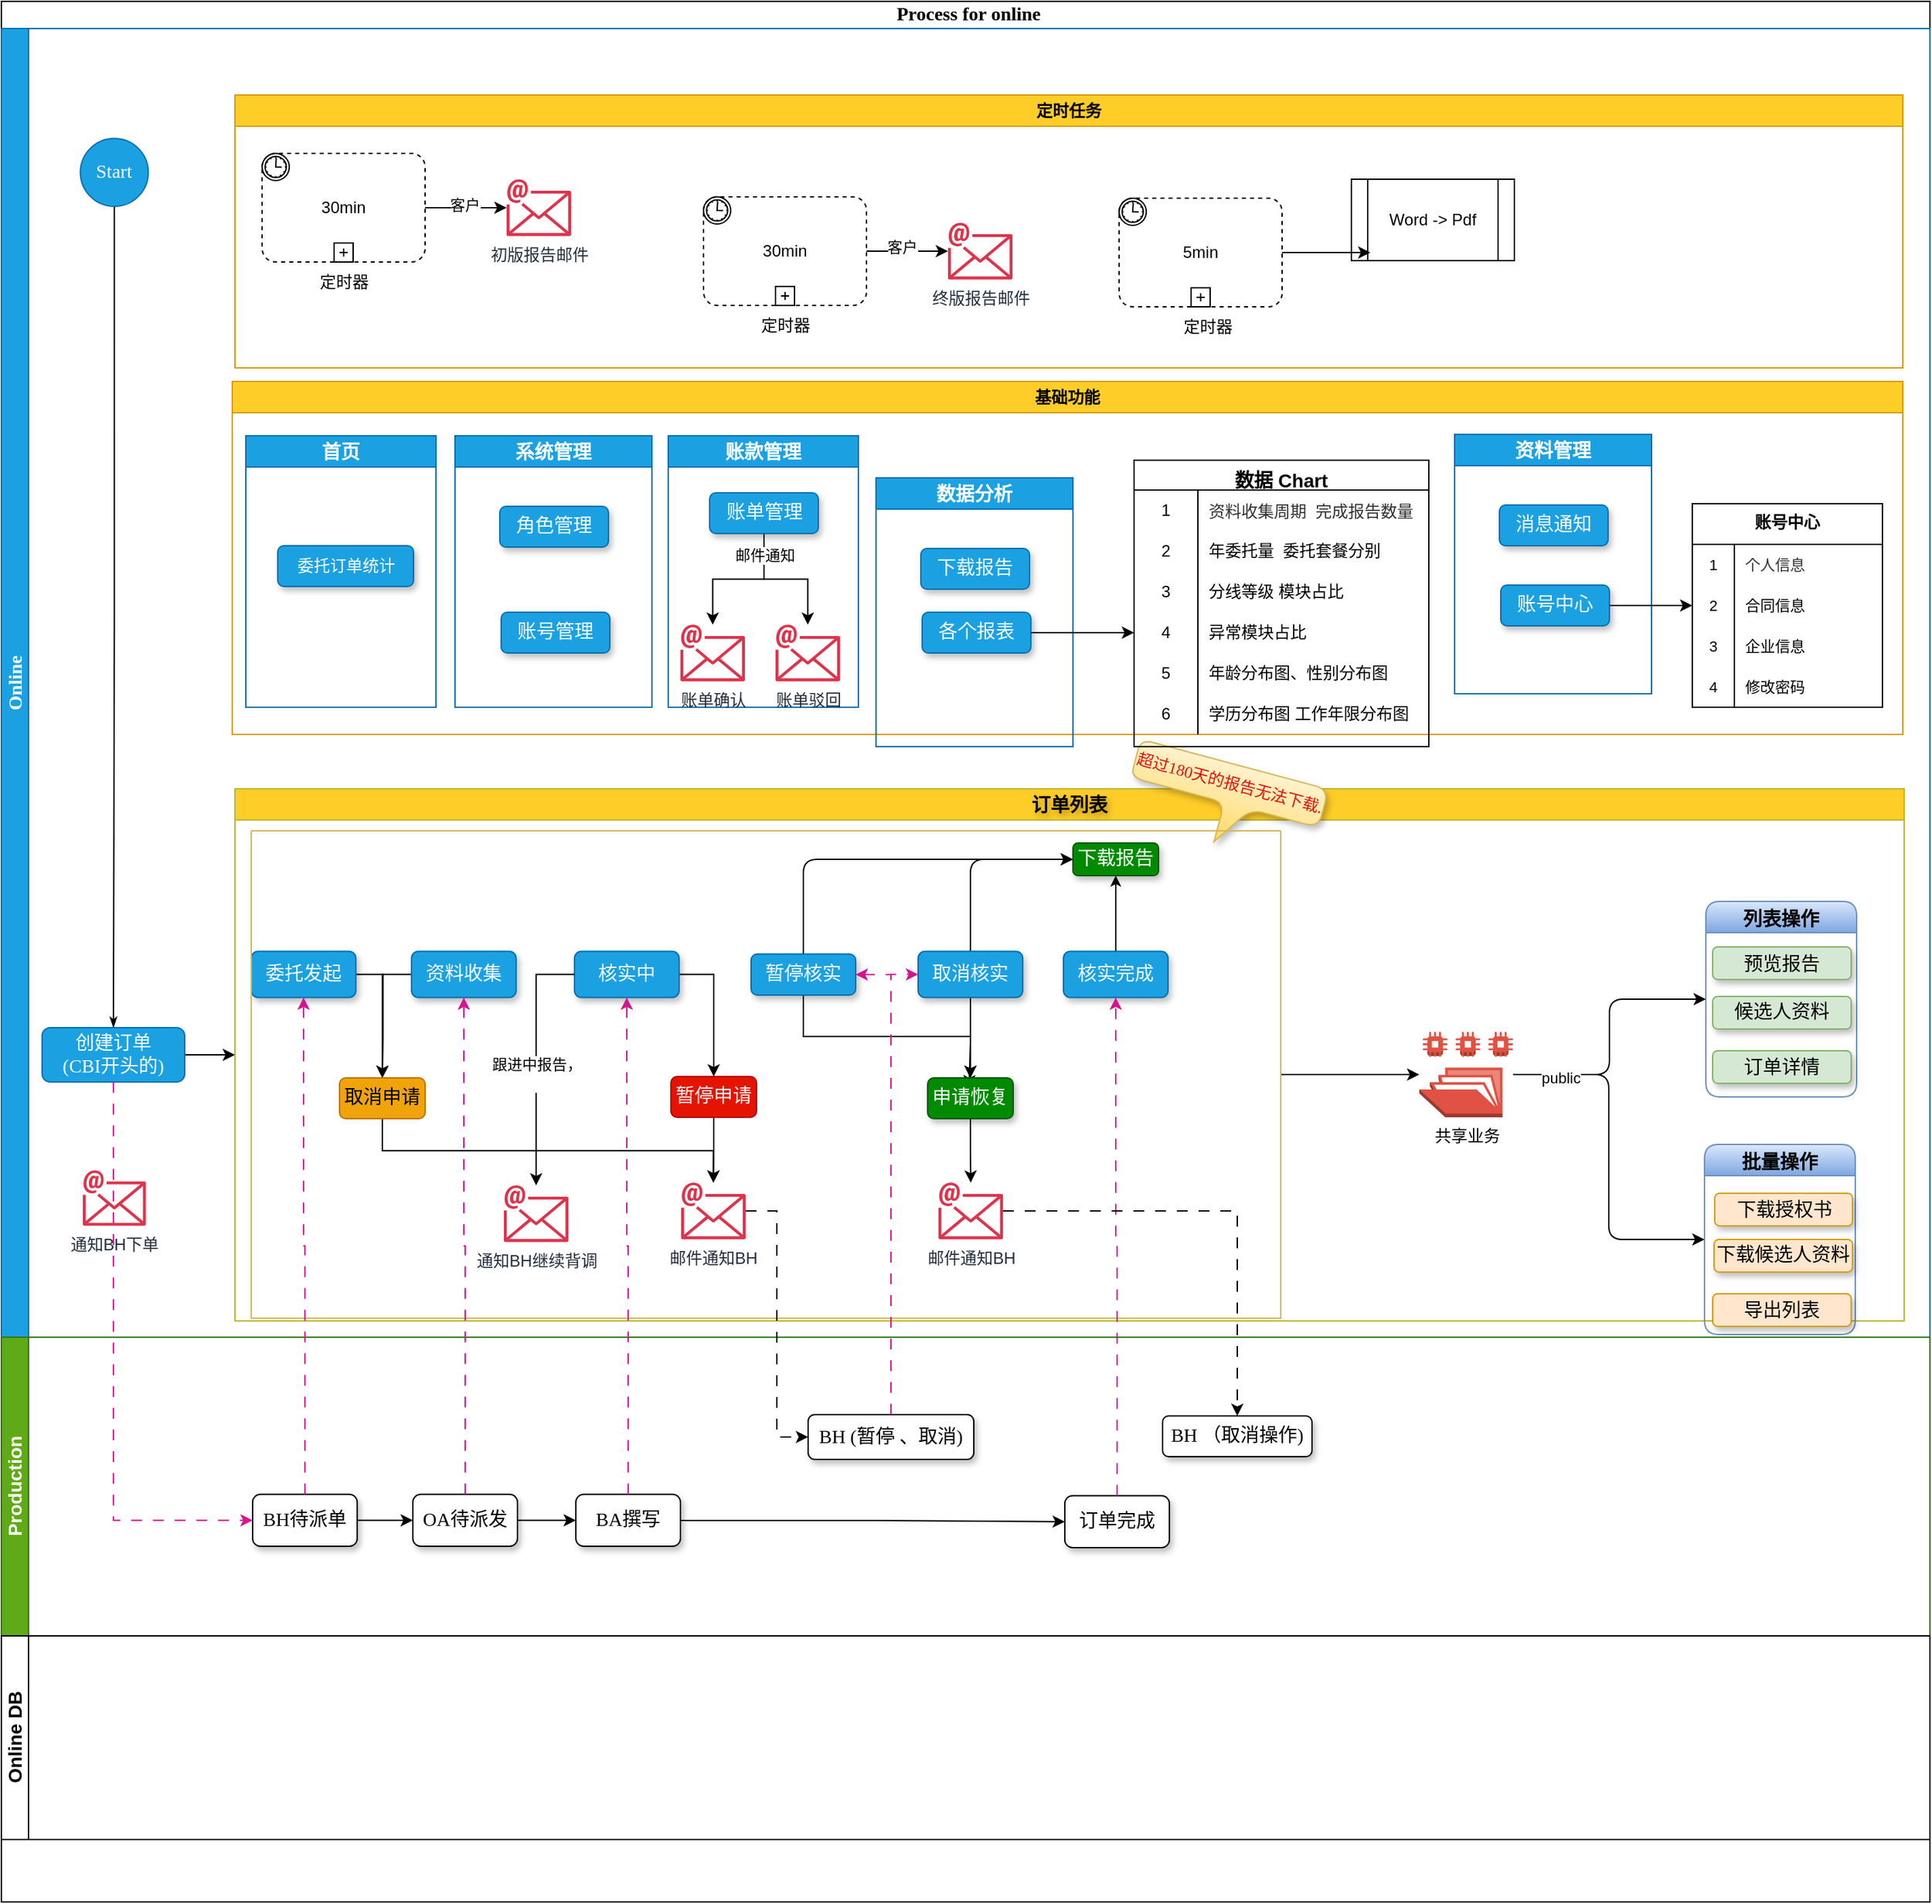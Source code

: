 <mxfile version="24.7.7">
  <diagram name="Page-1" id="c7488fd3-1785-93aa-aadb-54a6760d102a">
    <mxGraphModel dx="2526" dy="749" grid="1" gridSize="10" guides="1" tooltips="1" connect="1" arrows="1" fold="1" page="1" pageScale="1" pageWidth="1100" pageHeight="850" background="none" math="0" shadow="0">
      <root>
        <mxCell id="0" />
        <mxCell id="1" parent="0" />
        <mxCell id="2b4e8129b02d487f-1" value="&amp;nbsp;Process for online" style="swimlane;html=1;childLayout=stackLayout;horizontal=1;startSize=20;horizontalStack=0;rounded=0;shadow=0;labelBackgroundColor=default;strokeWidth=1;fontFamily=Verdana;fontSize=14;align=center;arcSize=17;swimlaneFillColor=none;" parent="1" vertex="1">
          <mxGeometry x="-9" y="30" width="1420" height="1400" as="geometry" />
        </mxCell>
        <mxCell id="2b4e8129b02d487f-2" value="&lt;font face=&quot;Verdana&quot; style=&quot;font-size: 14px;&quot;&gt;&lt;b style=&quot;font-size: 14px;&quot;&gt;Online&lt;/b&gt;&lt;/font&gt;" style="swimlane;html=1;startSize=20;horizontal=0;fontSize=14;fontStyle=0;fillColor=#1ba1e2;strokeColor=#006EAF;fontColor=#ffffff;fillStyle=auto;rounded=0;whiteSpace=wrap;" parent="2b4e8129b02d487f-1" vertex="1">
          <mxGeometry y="20" width="1420" height="964" as="geometry">
            <mxRectangle y="20" width="1349" height="30" as="alternateBounds" />
          </mxGeometry>
        </mxCell>
        <mxCell id="Jwhx34OBtB9swdhGf9xD-509" value="定时任务" style="swimlane;whiteSpace=wrap;html=1;fillColor=#ffcd28;strokeColor=#d79b00;gradientColor=none;swimlaneFillColor=default;" parent="2b4e8129b02d487f-2" vertex="1">
          <mxGeometry x="172" y="49" width="1228" height="201" as="geometry" />
        </mxCell>
        <mxCell id="xFS6DMSg3-CnkQwuWZmi-2" value="基础功能" style="swimlane;whiteSpace=wrap;html=1;fillColor=#ffcd28;strokeColor=#d79b00;swimlaneFillColor=default;gradientColor=none;" vertex="1" parent="2b4e8129b02d487f-2">
          <mxGeometry x="170" y="260" width="1230" height="260" as="geometry" />
        </mxCell>
        <mxCell id="2b4e8129b02d487f-18" style="edgeStyle=orthogonalEdgeStyle;rounded=0;html=1;labelBackgroundColor=none;startArrow=none;startFill=0;startSize=5;endArrow=classicThin;endFill=1;endSize=5;jettySize=auto;orthogonalLoop=1;strokeWidth=1;fontFamily=Verdana;fontSize=14;" parent="2b4e8129b02d487f-2" source="2b4e8129b02d487f-5" target="2b4e8129b02d487f-6" edge="1">
          <mxGeometry relative="1" as="geometry" />
        </mxCell>
        <mxCell id="2b4e8129b02d487f-5" value="&lt;font style=&quot;font-size: 14px;&quot;&gt;Start&lt;/font&gt;" style="ellipse;whiteSpace=wrap;html=1;rounded=0;shadow=0;labelBackgroundColor=none;strokeWidth=1;fontFamily=Verdana;fontSize=14;align=center;fillColor=#1ba1e2;fontColor=#ffffff;strokeColor=#006EAF;" parent="2b4e8129b02d487f-2" vertex="1">
          <mxGeometry x="58.18" y="81" width="50" height="50" as="geometry" />
        </mxCell>
        <mxCell id="Jwhx34OBtB9swdhGf9xD-63" value="" style="edgeStyle=orthogonalEdgeStyle;rounded=0;orthogonalLoop=1;jettySize=auto;html=1;entryX=0;entryY=0.5;entryDx=0;entryDy=0;fontSize=14;" parent="2b4e8129b02d487f-2" source="2b4e8129b02d487f-6" target="Jwhx34OBtB9swdhGf9xD-15" edge="1">
          <mxGeometry relative="1" as="geometry" />
        </mxCell>
        <mxCell id="2b4e8129b02d487f-6" value="&lt;font style=&quot;font-size: 14px;&quot;&gt;创建订单&lt;br style=&quot;font-size: 14px;&quot;&gt;(CBI开头的)&lt;/font&gt;" style="rounded=1;whiteSpace=wrap;html=1;shadow=0;labelBackgroundColor=none;strokeWidth=1;fontFamily=Verdana;fontSize=14;align=center;direction=south;fillColor=#1ba1e2;fontColor=#ffffff;strokeColor=#006EAF;" parent="2b4e8129b02d487f-2" vertex="1">
          <mxGeometry x="30" y="736" width="105" height="40" as="geometry" />
        </mxCell>
        <mxCell id="Jwhx34OBtB9swdhGf9xD-217" value="系统管理" style="swimlane;whiteSpace=wrap;html=1;fontSize=14;direction=east;fillColor=#1ba1e2;fontColor=#ffffff;strokeColor=#006EAF;" parent="2b4e8129b02d487f-2" vertex="1">
          <mxGeometry x="334" y="300" width="145" height="200" as="geometry" />
        </mxCell>
        <mxCell id="Jwhx34OBtB9swdhGf9xD-256" value="角色管理" style="rounded=1;whiteSpace=wrap;html=1;shadow=1;labelBackgroundColor=none;strokeWidth=1;fontFamily=Verdana;fontSize=14;align=center;fillColor=#1ba1e2;fontColor=#ffffff;strokeColor=#006EAF;" parent="Jwhx34OBtB9swdhGf9xD-217" vertex="1">
          <mxGeometry x="33" y="52" width="80" height="30" as="geometry" />
        </mxCell>
        <mxCell id="Jwhx34OBtB9swdhGf9xD-257" value="账号管理" style="rounded=1;whiteSpace=wrap;html=1;shadow=1;labelBackgroundColor=none;strokeWidth=1;fontFamily=Verdana;fontSize=14;align=center;fillColor=#1ba1e2;fontColor=#ffffff;strokeColor=#006EAF;" parent="Jwhx34OBtB9swdhGf9xD-217" vertex="1">
          <mxGeometry x="34" y="130" width="80" height="30" as="geometry" />
        </mxCell>
        <mxCell id="Jwhx34OBtB9swdhGf9xD-258" value="账款管理" style="swimlane;whiteSpace=wrap;html=1;startSize=23;fontSize=14;direction=east;fillColor=#1ba1e2;fontColor=#ffffff;strokeColor=#006EAF;" parent="2b4e8129b02d487f-2" vertex="1">
          <mxGeometry x="491" y="300" width="140" height="200" as="geometry" />
        </mxCell>
        <mxCell id="Jwhx34OBtB9swdhGf9xD-503" style="edgeStyle=orthogonalEdgeStyle;rounded=0;orthogonalLoop=1;jettySize=auto;html=1;" parent="Jwhx34OBtB9swdhGf9xD-258" source="Jwhx34OBtB9swdhGf9xD-259" target="Jwhx34OBtB9swdhGf9xD-495" edge="1">
          <mxGeometry relative="1" as="geometry" />
        </mxCell>
        <mxCell id="Jwhx34OBtB9swdhGf9xD-504" style="edgeStyle=orthogonalEdgeStyle;rounded=0;orthogonalLoop=1;jettySize=auto;html=1;" parent="Jwhx34OBtB9swdhGf9xD-258" source="Jwhx34OBtB9swdhGf9xD-259" target="Jwhx34OBtB9swdhGf9xD-498" edge="1">
          <mxGeometry relative="1" as="geometry" />
        </mxCell>
        <mxCell id="Jwhx34OBtB9swdhGf9xD-510" value="邮件通知" style="edgeLabel;html=1;align=center;verticalAlign=middle;resizable=0;points=[];" parent="Jwhx34OBtB9swdhGf9xD-504" vertex="1" connectable="0">
          <mxGeometry x="-0.695" relative="1" as="geometry">
            <mxPoint as="offset" />
          </mxGeometry>
        </mxCell>
        <mxCell id="Jwhx34OBtB9swdhGf9xD-259" value="账单管理" style="rounded=1;whiteSpace=wrap;html=1;shadow=1;labelBackgroundColor=none;strokeWidth=1;fontFamily=Verdana;fontSize=14;align=center;fillColor=#1ba1e2;fontColor=#ffffff;strokeColor=#006EAF;" parent="Jwhx34OBtB9swdhGf9xD-258" vertex="1">
          <mxGeometry x="30.5" y="42" width="80" height="30" as="geometry" />
        </mxCell>
        <mxCell id="Jwhx34OBtB9swdhGf9xD-495" value="账单驳回" style="sketch=0;outlineConnect=0;fontColor=#232F3E;gradientColor=none;fillColor=#DD344C;strokeColor=none;dashed=0;verticalLabelPosition=bottom;verticalAlign=top;align=center;html=1;fontSize=12;fontStyle=0;aspect=fixed;shape=mxgraph.aws4.email;" parent="Jwhx34OBtB9swdhGf9xD-258" vertex="1">
          <mxGeometry x="79.0" y="139" width="47.48" height="42" as="geometry" />
        </mxCell>
        <mxCell id="Jwhx34OBtB9swdhGf9xD-498" value="账单确认" style="sketch=0;outlineConnect=0;fontColor=#232F3E;gradientColor=none;fillColor=#DD344C;strokeColor=none;dashed=0;verticalLabelPosition=bottom;verticalAlign=top;align=center;html=1;fontSize=12;fontStyle=0;aspect=fixed;shape=mxgraph.aws4.email;" parent="Jwhx34OBtB9swdhGf9xD-258" vertex="1">
          <mxGeometry x="9" y="139" width="47.48" height="42" as="geometry" />
        </mxCell>
        <mxCell id="Jwhx34OBtB9swdhGf9xD-261" value="资料管理" style="swimlane;whiteSpace=wrap;html=1;fontSize=14;fillColor=#1ba1e2;fontColor=#ffffff;strokeColor=#006EAF;" parent="2b4e8129b02d487f-2" vertex="1">
          <mxGeometry x="1070" y="299" width="145" height="191" as="geometry" />
        </mxCell>
        <mxCell id="Jwhx34OBtB9swdhGf9xD-262" value="消息通知" style="rounded=1;whiteSpace=wrap;html=1;shadow=1;labelBackgroundColor=none;strokeWidth=1;fontFamily=Verdana;fontSize=14;align=center;fillColor=#1ba1e2;fontColor=#ffffff;strokeColor=#006EAF;" parent="Jwhx34OBtB9swdhGf9xD-261" vertex="1">
          <mxGeometry x="33" y="52" width="80" height="30" as="geometry" />
        </mxCell>
        <mxCell id="Jwhx34OBtB9swdhGf9xD-263" value="账号中心" style="rounded=1;whiteSpace=wrap;html=1;shadow=1;labelBackgroundColor=none;strokeWidth=1;fontFamily=Verdana;fontSize=14;align=center;fillColor=#1ba1e2;fontColor=#ffffff;strokeColor=#006EAF;" parent="Jwhx34OBtB9swdhGf9xD-261" vertex="1">
          <mxGeometry x="34" y="111" width="80" height="30" as="geometry" />
        </mxCell>
        <mxCell id="Jwhx34OBtB9swdhGf9xD-264" value="账号中心" style="shape=table;startSize=30;container=1;collapsible=0;childLayout=tableLayout;fixedRows=1;rowLines=0;strokeColor=default;horizontal=1;verticalAlign=top;align=center;fontSize=12;fontStyle=1" parent="2b4e8129b02d487f-2" vertex="1">
          <mxGeometry x="1245" y="350" width="140" height="150" as="geometry" />
        </mxCell>
        <mxCell id="Jwhx34OBtB9swdhGf9xD-265" value="" style="shape=tableRow;horizontal=0;startSize=0;swimlaneHead=0;swimlaneBody=0;top=0;left=0;bottom=0;right=0;collapsible=0;dropTarget=0;fillColor=none;points=[[0,0.5],[1,0.5]];portConstraint=eastwest;strokeColor=inherit;fontSize=14;" parent="Jwhx34OBtB9swdhGf9xD-264" vertex="1">
          <mxGeometry y="30" width="140" height="30" as="geometry" />
        </mxCell>
        <mxCell id="Jwhx34OBtB9swdhGf9xD-266" value="1" style="shape=partialRectangle;html=1;whiteSpace=wrap;connectable=0;fillColor=none;top=0;left=0;bottom=0;right=0;overflow=hidden;pointerEvents=1;strokeColor=inherit;fontSize=11;" parent="Jwhx34OBtB9swdhGf9xD-265" vertex="1">
          <mxGeometry width="31" height="30" as="geometry">
            <mxRectangle width="31" height="30" as="alternateBounds" />
          </mxGeometry>
        </mxCell>
        <mxCell id="Jwhx34OBtB9swdhGf9xD-267" value="&lt;div style=&quot;font-size: 11px;&quot;&gt;&lt;span style=&quot;color: rgb(48, 49, 51); font-family: &amp;quot;Helvetica Neue&amp;quot;, Helvetica, &amp;quot;PingFang SC&amp;quot;, &amp;quot;Hiragino Sans GB&amp;quot;, &amp;quot;Microsoft YaHei&amp;quot;, Arial, sans-serif; font-size: 11px; text-wrap: nowrap; background-color: initial;&quot;&gt;个人信息&lt;/span&gt;&lt;br style=&quot;font-size: 11px;&quot;&gt;&lt;/div&gt;" style="shape=partialRectangle;html=1;whiteSpace=wrap;connectable=0;fillColor=none;top=0;left=0;bottom=0;right=0;align=left;spacingLeft=6;overflow=hidden;strokeColor=inherit;fontSize=11;" parent="Jwhx34OBtB9swdhGf9xD-265" vertex="1">
          <mxGeometry x="31" width="109" height="30" as="geometry">
            <mxRectangle width="109" height="30" as="alternateBounds" />
          </mxGeometry>
        </mxCell>
        <mxCell id="Jwhx34OBtB9swdhGf9xD-268" value="" style="shape=tableRow;horizontal=0;startSize=0;swimlaneHead=0;swimlaneBody=0;top=0;left=0;bottom=0;right=0;collapsible=0;dropTarget=0;fillColor=none;points=[[0,0.5],[1,0.5]];portConstraint=eastwest;strokeColor=inherit;fontSize=14;" parent="Jwhx34OBtB9swdhGf9xD-264" vertex="1">
          <mxGeometry y="60" width="140" height="30" as="geometry" />
        </mxCell>
        <mxCell id="Jwhx34OBtB9swdhGf9xD-269" value="2" style="shape=partialRectangle;html=1;whiteSpace=wrap;connectable=0;fillColor=none;top=0;left=0;bottom=0;right=0;overflow=hidden;strokeColor=inherit;fontSize=11;" parent="Jwhx34OBtB9swdhGf9xD-268" vertex="1">
          <mxGeometry width="31" height="30" as="geometry">
            <mxRectangle width="31" height="30" as="alternateBounds" />
          </mxGeometry>
        </mxCell>
        <mxCell id="Jwhx34OBtB9swdhGf9xD-270" value="合同信息" style="shape=partialRectangle;html=1;whiteSpace=wrap;connectable=0;fillColor=none;top=0;left=0;bottom=0;right=0;align=left;spacingLeft=6;overflow=hidden;strokeColor=inherit;fontSize=11;" parent="Jwhx34OBtB9swdhGf9xD-268" vertex="1">
          <mxGeometry x="31" width="109" height="30" as="geometry">
            <mxRectangle width="109" height="30" as="alternateBounds" />
          </mxGeometry>
        </mxCell>
        <mxCell id="Jwhx34OBtB9swdhGf9xD-271" value="" style="shape=tableRow;horizontal=0;startSize=0;swimlaneHead=0;swimlaneBody=0;top=0;left=0;bottom=0;right=0;collapsible=0;dropTarget=0;fillColor=none;points=[[0,0.5],[1,0.5]];portConstraint=eastwest;strokeColor=inherit;fontSize=14;" parent="Jwhx34OBtB9swdhGf9xD-264" vertex="1">
          <mxGeometry y="90" width="140" height="30" as="geometry" />
        </mxCell>
        <mxCell id="Jwhx34OBtB9swdhGf9xD-272" value="3" style="shape=partialRectangle;html=1;whiteSpace=wrap;connectable=0;fillColor=none;top=0;left=0;bottom=0;right=0;overflow=hidden;strokeColor=inherit;fontSize=11;" parent="Jwhx34OBtB9swdhGf9xD-271" vertex="1">
          <mxGeometry width="31" height="30" as="geometry">
            <mxRectangle width="31" height="30" as="alternateBounds" />
          </mxGeometry>
        </mxCell>
        <mxCell id="Jwhx34OBtB9swdhGf9xD-273" value="企业信息" style="shape=partialRectangle;html=1;whiteSpace=wrap;connectable=0;fillColor=none;top=0;left=0;bottom=0;right=0;align=left;spacingLeft=6;overflow=hidden;strokeColor=inherit;fontSize=11;" parent="Jwhx34OBtB9swdhGf9xD-271" vertex="1">
          <mxGeometry x="31" width="109" height="30" as="geometry">
            <mxRectangle width="109" height="30" as="alternateBounds" />
          </mxGeometry>
        </mxCell>
        <mxCell id="Jwhx34OBtB9swdhGf9xD-329" style="shape=tableRow;horizontal=0;startSize=0;swimlaneHead=0;swimlaneBody=0;top=0;left=0;bottom=0;right=0;collapsible=0;dropTarget=0;fillColor=none;points=[[0,0.5],[1,0.5]];portConstraint=eastwest;strokeColor=inherit;fontSize=14;" parent="Jwhx34OBtB9swdhGf9xD-264" vertex="1">
          <mxGeometry y="120" width="140" height="30" as="geometry" />
        </mxCell>
        <mxCell id="Jwhx34OBtB9swdhGf9xD-330" value="4" style="shape=partialRectangle;html=1;whiteSpace=wrap;connectable=0;fillColor=none;top=0;left=0;bottom=0;right=0;overflow=hidden;strokeColor=inherit;fontSize=11;" parent="Jwhx34OBtB9swdhGf9xD-329" vertex="1">
          <mxGeometry width="31" height="30" as="geometry">
            <mxRectangle width="31" height="30" as="alternateBounds" />
          </mxGeometry>
        </mxCell>
        <mxCell id="Jwhx34OBtB9swdhGf9xD-331" value="修改密码" style="shape=partialRectangle;html=1;whiteSpace=wrap;connectable=0;fillColor=none;top=0;left=0;bottom=0;right=0;align=left;spacingLeft=6;overflow=hidden;strokeColor=inherit;fontSize=11;" parent="Jwhx34OBtB9swdhGf9xD-329" vertex="1">
          <mxGeometry x="31" width="109" height="30" as="geometry">
            <mxRectangle width="109" height="30" as="alternateBounds" />
          </mxGeometry>
        </mxCell>
        <mxCell id="Jwhx34OBtB9swdhGf9xD-332" style="edgeStyle=orthogonalEdgeStyle;rounded=0;orthogonalLoop=1;jettySize=auto;html=1;entryX=0;entryY=0.5;entryDx=0;entryDy=0;" parent="2b4e8129b02d487f-2" source="Jwhx34OBtB9swdhGf9xD-263" target="Jwhx34OBtB9swdhGf9xD-268" edge="1">
          <mxGeometry relative="1" as="geometry" />
        </mxCell>
        <mxCell id="Jwhx34OBtB9swdhGf9xD-371" value="首页" style="swimlane;whiteSpace=wrap;html=1;startSize=23;fontSize=14;direction=east;fillColor=#1ba1e2;fontColor=#ffffff;strokeColor=#006EAF;" parent="2b4e8129b02d487f-2" vertex="1">
          <mxGeometry x="180" y="300" width="140" height="200" as="geometry" />
        </mxCell>
        <mxCell id="Jwhx34OBtB9swdhGf9xD-372" value="委托订单统计" style="rounded=1;whiteSpace=wrap;html=1;shadow=1;labelBackgroundColor=none;strokeWidth=1;fontFamily=Verdana;fontSize=12;align=center;fillColor=#1ba1e2;fontColor=#ffffff;strokeColor=#006EAF;" parent="Jwhx34OBtB9swdhGf9xD-371" vertex="1">
          <mxGeometry x="23.5" y="81" width="100" height="30" as="geometry" />
        </mxCell>
        <mxCell id="Jwhx34OBtB9swdhGf9xD-398" value="通知BH下单" style="sketch=0;outlineConnect=0;fontColor=#232F3E;gradientColor=none;fillColor=#DD344C;strokeColor=none;dashed=0;verticalLabelPosition=bottom;verticalAlign=top;align=center;html=1;fontSize=12;fontStyle=0;aspect=fixed;shape=mxgraph.aws4.email;" parent="2b4e8129b02d487f-2" vertex="1">
          <mxGeometry x="60" y="841" width="46.35" height="41" as="geometry" />
        </mxCell>
        <mxCell id="Jwhx34OBtB9swdhGf9xD-481" style="edgeStyle=orthogonalEdgeStyle;rounded=0;orthogonalLoop=1;jettySize=auto;html=1;" parent="2b4e8129b02d487f-2" source="Jwhx34OBtB9swdhGf9xD-477" target="Jwhx34OBtB9swdhGf9xD-478" edge="1">
          <mxGeometry relative="1" as="geometry" />
        </mxCell>
        <mxCell id="Jwhx34OBtB9swdhGf9xD-496" value="客户" style="edgeLabel;html=1;align=center;verticalAlign=middle;resizable=0;points=[];" parent="Jwhx34OBtB9swdhGf9xD-481" vertex="1" connectable="0">
          <mxGeometry x="-0.033" y="2" relative="1" as="geometry">
            <mxPoint as="offset" />
          </mxGeometry>
        </mxCell>
        <mxCell id="Jwhx34OBtB9swdhGf9xD-477" value="30min" style="points=[[0.25,0,0],[0.5,0,0],[0.75,0,0],[1,0.25,0],[1,0.5,0],[1,0.75,0],[0.75,1,0],[0.5,1,0],[0.25,1,0],[0,0.75,0],[0,0.5,0],[0,0.25,0]];shape=mxgraph.bpmn.task;whiteSpace=wrap;rectStyle=rounded;size=10;html=1;container=1;expand=0;collapsible=0;taskMarker=abstract;bpmnShapeType=subprocess;isLoopSub=1;outline=eventInt;symbol=timer;" parent="2b4e8129b02d487f-2" vertex="1">
          <mxGeometry x="192" y="92" width="120" height="80" as="geometry" />
        </mxCell>
        <mxCell id="Jwhx34OBtB9swdhGf9xD-478" value="初版报告邮件" style="sketch=0;outlineConnect=0;fontColor=#232F3E;gradientColor=none;fillColor=#DD344C;strokeColor=none;dashed=0;verticalLabelPosition=bottom;verticalAlign=top;align=center;html=1;fontSize=12;fontStyle=0;aspect=fixed;shape=mxgraph.aws4.email;" parent="2b4e8129b02d487f-2" vertex="1">
          <mxGeometry x="372" y="111" width="47.48" height="42" as="geometry" />
        </mxCell>
        <mxCell id="Jwhx34OBtB9swdhGf9xD-479" value="定时器" style="text;html=1;align=center;verticalAlign=middle;resizable=0;points=[];autosize=1;strokeColor=none;fillColor=none;" parent="2b4e8129b02d487f-2" vertex="1">
          <mxGeometry x="222" y="172" width="60" height="30" as="geometry" />
        </mxCell>
        <mxCell id="Jwhx34OBtB9swdhGf9xD-494" value="Word -&amp;gt; Pdf" style="shape=process;whiteSpace=wrap;html=1;backgroundOutline=1;" parent="2b4e8129b02d487f-2" vertex="1">
          <mxGeometry x="994" y="111" width="120" height="60" as="geometry" />
        </mxCell>
        <mxCell id="Jwhx34OBtB9swdhGf9xD-15" value="订单列表" style="swimlane;whiteSpace=wrap;fillColor=#ffcd28;strokeColor=#bcb729;labelBackgroundColor=none;textShadow=1;html=1;perimeterSpacing=0;fontSize=14;swimlaneFillColor=default;gradientColor=none;" parent="2b4e8129b02d487f-2" vertex="1">
          <mxGeometry x="172" y="560" width="1229" height="392" as="geometry" />
        </mxCell>
        <mxCell id="Jwhx34OBtB9swdhGf9xD-177" style="edgeStyle=orthogonalEdgeStyle;rounded=0;orthogonalLoop=1;jettySize=auto;html=1;entryX=0.5;entryY=0;entryDx=0;entryDy=0;exitX=1;exitY=0.5;exitDx=0;exitDy=0;fontSize=14;" parent="Jwhx34OBtB9swdhGf9xD-15" source="2b4e8129b02d487f-7" target="Jwhx34OBtB9swdhGf9xD-129" edge="1">
          <mxGeometry relative="1" as="geometry" />
        </mxCell>
        <mxCell id="2b4e8129b02d487f-7" value="&lt;font style=&quot;font-size: 14px;&quot;&gt;委托发起&lt;/font&gt;" style="rounded=1;whiteSpace=wrap;html=1;shadow=1;labelBackgroundColor=none;strokeWidth=1;fontFamily=Verdana;fontSize=14;align=center;fillColor=#1ba1e2;fontColor=#ffffff;strokeColor=#006EAF;" parent="Jwhx34OBtB9swdhGf9xD-15" vertex="1">
          <mxGeometry x="12" y="119.75" width="77" height="34" as="geometry" />
        </mxCell>
        <mxCell id="Jwhx34OBtB9swdhGf9xD-178" style="edgeStyle=orthogonalEdgeStyle;rounded=0;orthogonalLoop=1;jettySize=auto;html=1;exitX=0;exitY=0.5;exitDx=0;exitDy=0;entryX=0.5;entryY=0;entryDx=0;entryDy=0;fontSize=14;" parent="Jwhx34OBtB9swdhGf9xD-15" source="Jwhx34OBtB9swdhGf9xD-79" target="Jwhx34OBtB9swdhGf9xD-129" edge="1">
          <mxGeometry relative="1" as="geometry">
            <mxPoint x="277" y="50" as="targetPoint" />
          </mxGeometry>
        </mxCell>
        <mxCell id="Jwhx34OBtB9swdhGf9xD-79" value="资料收集" style="rounded=1;whiteSpace=wrap;html=1;shadow=1;labelBackgroundColor=none;strokeWidth=1;fontFamily=Verdana;fontSize=14;align=center;fillColor=#1ba1e2;fontColor=#ffffff;strokeColor=#006EAF;" parent="Jwhx34OBtB9swdhGf9xD-15" vertex="1">
          <mxGeometry x="130" y="119.75" width="77" height="34" as="geometry" />
        </mxCell>
        <mxCell id="Jwhx34OBtB9swdhGf9xD-209" style="edgeStyle=orthogonalEdgeStyle;rounded=0;orthogonalLoop=1;jettySize=auto;html=1;exitX=1;exitY=0.5;exitDx=0;exitDy=0;fontSize=14;" parent="Jwhx34OBtB9swdhGf9xD-15" source="Jwhx34OBtB9swdhGf9xD-80" target="Jwhx34OBtB9swdhGf9xD-147" edge="1">
          <mxGeometry relative="1" as="geometry" />
        </mxCell>
        <mxCell id="Jwhx34OBtB9swdhGf9xD-80" value="核实中" style="rounded=1;whiteSpace=wrap;html=1;shadow=1;labelBackgroundColor=none;strokeWidth=1;fontFamily=Verdana;fontSize=14;align=center;fillColor=#1ba1e2;fontColor=#ffffff;strokeColor=#006EAF;" parent="Jwhx34OBtB9swdhGf9xD-15" vertex="1">
          <mxGeometry x="250" y="119.75" width="77" height="34" as="geometry" />
        </mxCell>
        <mxCell id="Jwhx34OBtB9swdhGf9xD-187" style="edgeStyle=orthogonalEdgeStyle;rounded=1;orthogonalLoop=1;jettySize=auto;html=1;entryX=0;entryY=0.5;entryDx=0;entryDy=0;curved=0;exitX=0.5;exitY=0;exitDx=0;exitDy=0;fontSize=14;" parent="Jwhx34OBtB9swdhGf9xD-15" source="Jwhx34OBtB9swdhGf9xD-81" target="Jwhx34OBtB9swdhGf9xD-183" edge="1">
          <mxGeometry relative="1" as="geometry">
            <mxPoint x="407" y="60" as="sourcePoint" />
          </mxGeometry>
        </mxCell>
        <mxCell id="Jwhx34OBtB9swdhGf9xD-191" style="edgeStyle=orthogonalEdgeStyle;rounded=0;orthogonalLoop=1;jettySize=auto;html=1;entryX=0.5;entryY=0;entryDx=0;entryDy=0;exitX=0.5;exitY=1;exitDx=0;exitDy=0;fontSize=14;" parent="Jwhx34OBtB9swdhGf9xD-15" source="Jwhx34OBtB9swdhGf9xD-81" target="Jwhx34OBtB9swdhGf9xD-210" edge="1">
          <mxGeometry relative="1" as="geometry">
            <mxPoint x="540.5" y="220" as="targetPoint" />
          </mxGeometry>
        </mxCell>
        <mxCell id="Jwhx34OBtB9swdhGf9xD-81" value="暂停核实" style="rounded=1;whiteSpace=wrap;html=1;shadow=1;labelBackgroundColor=none;strokeWidth=1;fontFamily=Verdana;fontSize=14;align=center;fillColor=#1ba1e2;fontColor=#ffffff;strokeColor=#006EAF;" parent="Jwhx34OBtB9swdhGf9xD-15" vertex="1">
          <mxGeometry x="380" y="121.75" width="77" height="30.25" as="geometry" />
        </mxCell>
        <mxCell id="Jwhx34OBtB9swdhGf9xD-186" style="edgeStyle=orthogonalEdgeStyle;rounded=1;orthogonalLoop=1;jettySize=auto;html=1;entryX=0;entryY=0.5;entryDx=0;entryDy=0;exitX=0.5;exitY=0;exitDx=0;exitDy=0;curved=0;fontSize=14;" parent="Jwhx34OBtB9swdhGf9xD-15" source="Jwhx34OBtB9swdhGf9xD-82" target="Jwhx34OBtB9swdhGf9xD-183" edge="1">
          <mxGeometry relative="1" as="geometry" />
        </mxCell>
        <mxCell id="Jwhx34OBtB9swdhGf9xD-194" style="edgeStyle=orthogonalEdgeStyle;rounded=0;orthogonalLoop=1;jettySize=auto;html=1;fontSize=14;" parent="Jwhx34OBtB9swdhGf9xD-15" source="Jwhx34OBtB9swdhGf9xD-82" edge="1">
          <mxGeometry relative="1" as="geometry">
            <mxPoint x="540.5" y="220" as="targetPoint" />
          </mxGeometry>
        </mxCell>
        <mxCell id="Jwhx34OBtB9swdhGf9xD-214" style="edgeStyle=orthogonalEdgeStyle;rounded=0;orthogonalLoop=1;jettySize=auto;html=1;entryX=0.5;entryY=0;entryDx=0;entryDy=0;fontSize=14;" parent="Jwhx34OBtB9swdhGf9xD-15" source="Jwhx34OBtB9swdhGf9xD-82" target="Jwhx34OBtB9swdhGf9xD-210" edge="1">
          <mxGeometry relative="1" as="geometry" />
        </mxCell>
        <mxCell id="Jwhx34OBtB9swdhGf9xD-82" value="取消核实" style="rounded=1;whiteSpace=wrap;html=1;shadow=1;labelBackgroundColor=none;strokeWidth=1;fontFamily=Verdana;fontSize=14;align=center;fillColor=#1ba1e2;fontColor=#ffffff;strokeColor=#006EAF;" parent="Jwhx34OBtB9swdhGf9xD-15" vertex="1">
          <mxGeometry x="503" y="119.75" width="77" height="34" as="geometry" />
        </mxCell>
        <mxCell id="Jwhx34OBtB9swdhGf9xD-184" value="" style="edgeStyle=orthogonalEdgeStyle;rounded=0;orthogonalLoop=1;jettySize=auto;html=1;endSize=5;startSize=5;fontSize=14;" parent="Jwhx34OBtB9swdhGf9xD-15" source="Jwhx34OBtB9swdhGf9xD-83" target="Jwhx34OBtB9swdhGf9xD-183" edge="1">
          <mxGeometry relative="1" as="geometry" />
        </mxCell>
        <mxCell id="Jwhx34OBtB9swdhGf9xD-83" value="核实完成" style="rounded=1;whiteSpace=wrap;html=1;shadow=1;labelBackgroundColor=none;strokeWidth=1;fontFamily=Verdana;fontSize=14;align=center;fillColor=#1ba1e2;fontColor=#ffffff;strokeColor=#006EAF;" parent="Jwhx34OBtB9swdhGf9xD-15" vertex="1">
          <mxGeometry x="610" y="119.75" width="77" height="34" as="geometry" />
        </mxCell>
        <mxCell id="Jwhx34OBtB9swdhGf9xD-396" style="edgeStyle=orthogonalEdgeStyle;rounded=0;orthogonalLoop=1;jettySize=auto;html=1;exitX=0.5;exitY=1;exitDx=0;exitDy=0;" parent="Jwhx34OBtB9swdhGf9xD-15" source="Jwhx34OBtB9swdhGf9xD-129" target="Jwhx34OBtB9swdhGf9xD-393" edge="1">
          <mxGeometry relative="1" as="geometry" />
        </mxCell>
        <mxCell id="Jwhx34OBtB9swdhGf9xD-129" value="取消申请" style="rounded=1;whiteSpace=wrap;html=1;shadow=0;labelBackgroundColor=none;strokeWidth=1;fontFamily=Verdana;fontSize=14;align=center;glass=0;fillColor=#f0a30a;fontColor=#000000;strokeColor=#BD7000;" parent="Jwhx34OBtB9swdhGf9xD-15" vertex="1">
          <mxGeometry x="77" y="213" width="63" height="30" as="geometry" />
        </mxCell>
        <mxCell id="Jwhx34OBtB9swdhGf9xD-395" style="edgeStyle=orthogonalEdgeStyle;rounded=0;orthogonalLoop=1;jettySize=auto;html=1;" parent="Jwhx34OBtB9swdhGf9xD-15" source="Jwhx34OBtB9swdhGf9xD-147" target="Jwhx34OBtB9swdhGf9xD-393" edge="1">
          <mxGeometry relative="1" as="geometry" />
        </mxCell>
        <mxCell id="Jwhx34OBtB9swdhGf9xD-147" value="暂停申请" style="rounded=1;whiteSpace=wrap;html=1;shadow=0;labelBackgroundColor=none;strokeWidth=1;fontFamily=Verdana;fontSize=14;align=center;fillColor=#e51400;fontColor=#ffffff;strokeColor=#B20000;" parent="Jwhx34OBtB9swdhGf9xD-15" vertex="1">
          <mxGeometry x="321" y="212" width="63" height="30" as="geometry" />
        </mxCell>
        <mxCell id="Jwhx34OBtB9swdhGf9xD-183" value="下载报告" style="rounded=1;whiteSpace=wrap;html=1;shadow=1;labelBackgroundColor=none;strokeWidth=1;fontFamily=Verdana;fontSize=14;align=center;fillColor=#008a00;strokeColor=#005700;fontColor=#ffffff;" parent="Jwhx34OBtB9swdhGf9xD-15" vertex="1">
          <mxGeometry x="617" y="40" width="63" height="24" as="geometry" />
        </mxCell>
        <mxCell id="Jwhx34OBtB9swdhGf9xD-212" value="" style="edgeStyle=orthogonalEdgeStyle;rounded=0;orthogonalLoop=1;jettySize=auto;html=1;fontSize=14;" parent="Jwhx34OBtB9swdhGf9xD-15" source="Jwhx34OBtB9swdhGf9xD-210" target="Jwhx34OBtB9swdhGf9xD-386" edge="1">
          <mxGeometry relative="1" as="geometry">
            <mxPoint x="541.5" y="306" as="targetPoint" />
          </mxGeometry>
        </mxCell>
        <mxCell id="Jwhx34OBtB9swdhGf9xD-210" value="申请恢复" style="rounded=1;whiteSpace=wrap;html=1;shadow=1;labelBackgroundColor=none;strokeWidth=1;fontFamily=Verdana;fontSize=14;align=center;fillColor=#008a00;strokeColor=#005700;fontColor=#ffffff;" parent="Jwhx34OBtB9swdhGf9xD-15" vertex="1">
          <mxGeometry x="510" y="213" width="63" height="30" as="geometry" />
        </mxCell>
        <mxCell id="Jwhx34OBtB9swdhGf9xD-386" value="邮件通知BH" style="sketch=0;outlineConnect=0;fontColor=#232F3E;gradientColor=none;fillColor=#DD344C;strokeColor=none;dashed=0;verticalLabelPosition=bottom;verticalAlign=top;align=center;html=1;fontSize=12;fontStyle=0;aspect=fixed;shape=mxgraph.aws4.email;" parent="Jwhx34OBtB9swdhGf9xD-15" vertex="1">
          <mxGeometry x="518" y="290" width="47.48" height="42" as="geometry" />
        </mxCell>
        <mxCell id="Jwhx34OBtB9swdhGf9xD-393" value="邮件通知BH" style="sketch=0;outlineConnect=0;fontColor=#232F3E;gradientColor=none;fillColor=#DD344C;strokeColor=none;dashed=0;verticalLabelPosition=bottom;verticalAlign=top;align=center;html=1;fontSize=12;fontStyle=0;aspect=fixed;shape=mxgraph.aws4.email;" parent="Jwhx34OBtB9swdhGf9xD-15" vertex="1">
          <mxGeometry x="328.52" y="290" width="47.48" height="42" as="geometry" />
        </mxCell>
        <mxCell id="Jwhx34OBtB9swdhGf9xD-464" value="通知BH继续背调" style="sketch=0;outlineConnect=0;fontColor=#232F3E;gradientColor=none;fillColor=#DD344C;strokeColor=none;dashed=0;verticalLabelPosition=bottom;verticalAlign=top;align=center;html=1;fontSize=12;fontStyle=0;aspect=fixed;shape=mxgraph.aws4.email;" parent="Jwhx34OBtB9swdhGf9xD-15" vertex="1">
          <mxGeometry x="198" y="292" width="47.48" height="42" as="geometry" />
        </mxCell>
        <mxCell id="Jwhx34OBtB9swdhGf9xD-466" style="edgeStyle=orthogonalEdgeStyle;rounded=0;orthogonalLoop=1;jettySize=auto;html=1;" parent="Jwhx34OBtB9swdhGf9xD-15" source="Jwhx34OBtB9swdhGf9xD-80" target="Jwhx34OBtB9swdhGf9xD-464" edge="1">
          <mxGeometry relative="1" as="geometry" />
        </mxCell>
        <mxCell id="Jwhx34OBtB9swdhGf9xD-467" value="跟进中报告，&lt;div&gt;&lt;br&gt;&lt;/div&gt;" style="edgeLabel;html=1;align=center;verticalAlign=middle;resizable=0;points=[];" parent="Jwhx34OBtB9swdhGf9xD-466" vertex="1" connectable="0">
          <mxGeometry x="0.105" relative="1" as="geometry">
            <mxPoint as="offset" />
          </mxGeometry>
        </mxCell>
        <mxCell id="Jwhx34OBtB9swdhGf9xD-475" value="&lt;div&gt;&lt;span style=&quot;background-color: initial; font-family: T-ZjhdE6i0WzmJyN6e5a; color: rgb(226, 18, 18); text-align: justify;&quot;&gt;超过180天的报告无法下载.&lt;/span&gt;&lt;br&gt;&lt;/div&gt;" style="shape=callout;whiteSpace=wrap;html=1;perimeter=calloutPerimeter;fillColor=#fff2cc;gradientColor=#ffd966;strokeColor=#d6b656;rounded=1;shadow=1;rotation=15;" parent="Jwhx34OBtB9swdhGf9xD-15" vertex="1">
          <mxGeometry x="657" y="-19" width="143" height="59" as="geometry" />
        </mxCell>
        <mxCell id="xFS6DMSg3-CnkQwuWZmi-6" value="共享业务" style="outlineConnect=0;dashed=0;verticalLabelPosition=bottom;verticalAlign=top;align=center;html=1;shape=mxgraph.aws3.efs_share;fillColor=#E05243;gradientColor=none;" vertex="1" parent="Jwhx34OBtB9swdhGf9xD-15">
          <mxGeometry x="872" y="179" width="69" height="63" as="geometry" />
        </mxCell>
        <mxCell id="xFS6DMSg3-CnkQwuWZmi-16" style="edgeStyle=orthogonalEdgeStyle;rounded=0;orthogonalLoop=1;jettySize=auto;html=1;" edge="1" parent="Jwhx34OBtB9swdhGf9xD-15" source="xFS6DMSg3-CnkQwuWZmi-15" target="xFS6DMSg3-CnkQwuWZmi-6">
          <mxGeometry relative="1" as="geometry" />
        </mxCell>
        <mxCell id="xFS6DMSg3-CnkQwuWZmi-15" value="" style="swimlane;startSize=0;strokeColor=#d6b656;fillColor=#fff2cc;" vertex="1" parent="Jwhx34OBtB9swdhGf9xD-15">
          <mxGeometry x="12" y="31" width="758" height="359" as="geometry" />
        </mxCell>
        <mxCell id="2b4e8129b02d487f-4" value="&lt;font style=&quot;font-size: 14px;&quot;&gt;Production&lt;/font&gt;" style="swimlane;html=1;startSize=20;horizontal=0;fontSize=14;fillColor=#60a917;fontColor=#ffffff;strokeColor=#2D7600;" parent="2b4e8129b02d487f-1" vertex="1">
          <mxGeometry y="984" width="1420" height="220" as="geometry">
            <mxRectangle y="240" width="1350" height="30" as="alternateBounds" />
          </mxGeometry>
        </mxCell>
        <mxCell id="Jwhx34OBtB9swdhGf9xD-88" value="订单完成" style="rounded=1;whiteSpace=wrap;html=1;shadow=1;labelBackgroundColor=none;strokeWidth=1;fontFamily=Verdana;fontSize=14;align=center;" parent="2b4e8129b02d487f-4" vertex="1">
          <mxGeometry x="783" y="116.75" width="77" height="38.25" as="geometry" />
        </mxCell>
        <mxCell id="Jwhx34OBtB9swdhGf9xD-86" value="BH待派单" style="rounded=1;whiteSpace=wrap;html=1;shadow=1;labelBackgroundColor=none;strokeWidth=1;fontFamily=Verdana;fontSize=14;align=center;" parent="2b4e8129b02d487f-4" vertex="1">
          <mxGeometry x="185" y="115.75" width="77" height="38.25" as="geometry" />
        </mxCell>
        <mxCell id="Jwhx34OBtB9swdhGf9xD-172" value="BH (暂停 、取消)" style="rounded=1;whiteSpace=wrap;html=1;shadow=1;labelBackgroundColor=none;strokeWidth=1;fontFamily=Verdana;fontSize=14;align=center;" parent="2b4e8129b02d487f-4" vertex="1">
          <mxGeometry x="594" y="57" width="122" height="33" as="geometry" />
        </mxCell>
        <mxCell id="Jwhx34OBtB9swdhGf9xD-202" value="BH （取消操作)" style="rounded=1;whiteSpace=wrap;html=1;shadow=1;labelBackgroundColor=none;strokeWidth=1;fontFamily=Verdana;fontSize=14;align=center;" parent="2b4e8129b02d487f-4" vertex="1">
          <mxGeometry x="855" y="58" width="110" height="30" as="geometry" />
        </mxCell>
        <mxCell id="2b4e8129b02d487f-3" value="Online DB" style="swimlane;html=1;startSize=20;horizontal=0;fontSize=14;" parent="2b4e8129b02d487f-1" vertex="1">
          <mxGeometry y="1204" width="1420" height="150" as="geometry">
            <mxRectangle y="240" width="1350" height="30" as="alternateBounds" />
          </mxGeometry>
        </mxCell>
        <mxCell id="Jwhx34OBtB9swdhGf9xD-98" value="" style="edgeStyle=orthogonalEdgeStyle;rounded=0;orthogonalLoop=1;jettySize=auto;html=1;fontSize=14;" parent="2b4e8129b02d487f-3" source="Jwhx34OBtB9swdhGf9xD-85" target="Jwhx34OBtB9swdhGf9xD-87" edge="1">
          <mxGeometry relative="1" as="geometry" />
        </mxCell>
        <mxCell id="Jwhx34OBtB9swdhGf9xD-85" value="OA待派发" style="rounded=1;whiteSpace=wrap;html=1;shadow=1;labelBackgroundColor=none;strokeWidth=1;fontFamily=Verdana;fontSize=14;align=center;" parent="2b4e8129b02d487f-3" vertex="1">
          <mxGeometry x="303" y="-104.25" width="77" height="38.25" as="geometry" />
        </mxCell>
        <mxCell id="Jwhx34OBtB9swdhGf9xD-87" value="BA撰写" style="rounded=1;whiteSpace=wrap;html=1;shadow=1;labelBackgroundColor=none;strokeWidth=1;fontFamily=Verdana;fontSize=14;align=center;" parent="2b4e8129b02d487f-3" vertex="1">
          <mxGeometry x="423" y="-104.25" width="77" height="38.25" as="geometry" />
        </mxCell>
        <mxCell id="Jwhx34OBtB9swdhGf9xD-93" style="edgeStyle=orthogonalEdgeStyle;rounded=0;orthogonalLoop=1;jettySize=auto;html=1;dashed=1;dashPattern=8 8;strokeColor=#d5158f;fontSize=14;" parent="2b4e8129b02d487f-1" source="Jwhx34OBtB9swdhGf9xD-86" target="2b4e8129b02d487f-7" edge="1">
          <mxGeometry relative="1" as="geometry" />
        </mxCell>
        <mxCell id="Jwhx34OBtB9swdhGf9xD-94" style="edgeStyle=orthogonalEdgeStyle;rounded=0;orthogonalLoop=1;jettySize=auto;html=1;dashed=1;dashPattern=8 8;strokeColor=#d5158f;align=center;verticalAlign=middle;fontFamily=Helvetica;fontSize=14;fontColor=default;labelBackgroundColor=default;endArrow=classic;" parent="2b4e8129b02d487f-1" source="Jwhx34OBtB9swdhGf9xD-85" target="Jwhx34OBtB9swdhGf9xD-79" edge="1">
          <mxGeometry relative="1" as="geometry" />
        </mxCell>
        <mxCell id="Jwhx34OBtB9swdhGf9xD-95" style="edgeStyle=orthogonalEdgeStyle;rounded=0;orthogonalLoop=1;jettySize=auto;html=1;entryX=0.5;entryY=1;entryDx=0;entryDy=0;dashed=1;dashPattern=8 8;strokeColor=#d5158f;align=center;verticalAlign=middle;fontFamily=Helvetica;fontSize=14;fontColor=default;labelBackgroundColor=default;endArrow=classic;" parent="2b4e8129b02d487f-1" source="Jwhx34OBtB9swdhGf9xD-87" target="Jwhx34OBtB9swdhGf9xD-80" edge="1">
          <mxGeometry relative="1" as="geometry" />
        </mxCell>
        <mxCell id="Jwhx34OBtB9swdhGf9xD-96" style="edgeStyle=orthogonalEdgeStyle;rounded=0;orthogonalLoop=1;jettySize=auto;html=1;entryX=0.5;entryY=1;entryDx=0;entryDy=0;dashed=1;dashPattern=8 8;strokeColor=#d5158f;align=center;verticalAlign=middle;fontFamily=Helvetica;fontSize=14;fontColor=default;labelBackgroundColor=default;endArrow=classic;" parent="2b4e8129b02d487f-1" source="Jwhx34OBtB9swdhGf9xD-88" target="Jwhx34OBtB9swdhGf9xD-83" edge="1">
          <mxGeometry relative="1" as="geometry" />
        </mxCell>
        <mxCell id="Jwhx34OBtB9swdhGf9xD-97" value="" style="edgeStyle=orthogonalEdgeStyle;rounded=0;orthogonalLoop=1;jettySize=auto;html=1;fontSize=14;" parent="2b4e8129b02d487f-1" source="Jwhx34OBtB9swdhGf9xD-86" target="Jwhx34OBtB9swdhGf9xD-85" edge="1">
          <mxGeometry relative="1" as="geometry" />
        </mxCell>
        <mxCell id="Jwhx34OBtB9swdhGf9xD-99" style="edgeStyle=orthogonalEdgeStyle;rounded=0;orthogonalLoop=1;jettySize=auto;html=1;entryX=0;entryY=0.5;entryDx=0;entryDy=0;fontSize=14;" parent="2b4e8129b02d487f-1" source="Jwhx34OBtB9swdhGf9xD-87" target="Jwhx34OBtB9swdhGf9xD-88" edge="1">
          <mxGeometry relative="1" as="geometry" />
        </mxCell>
        <mxCell id="Jwhx34OBtB9swdhGf9xD-175" style="edgeStyle=orthogonalEdgeStyle;rounded=0;orthogonalLoop=1;jettySize=auto;html=1;strokeColor=#d5158f;dashed=1;dashPattern=8 8;fillColor=#f8cecc;align=center;verticalAlign=middle;fontFamily=Helvetica;fontSize=14;fontColor=default;labelBackgroundColor=default;endArrow=classic;entryX=0;entryY=0.5;entryDx=0;entryDy=0;" parent="2b4e8129b02d487f-1" source="Jwhx34OBtB9swdhGf9xD-172" target="Jwhx34OBtB9swdhGf9xD-82" edge="1">
          <mxGeometry relative="1" as="geometry">
            <mxPoint x="710" y="200" as="targetPoint" />
          </mxGeometry>
        </mxCell>
        <mxCell id="Jwhx34OBtB9swdhGf9xD-174" style="edgeStyle=orthogonalEdgeStyle;rounded=0;orthogonalLoop=1;jettySize=auto;html=1;dashed=1;dashPattern=8 8;strokeColor=#d5158f;align=center;verticalAlign=middle;fontFamily=Helvetica;fontSize=14;fontColor=default;labelBackgroundColor=default;endArrow=classic;exitX=0.5;exitY=0;exitDx=0;exitDy=0;entryX=1;entryY=0.5;entryDx=0;entryDy=0;" parent="2b4e8129b02d487f-1" source="Jwhx34OBtB9swdhGf9xD-172" target="Jwhx34OBtB9swdhGf9xD-81" edge="1">
          <mxGeometry relative="1" as="geometry">
            <mxPoint x="590" y="200" as="targetPoint" />
          </mxGeometry>
        </mxCell>
        <mxCell id="Jwhx34OBtB9swdhGf9xD-203" style="edgeStyle=orthogonalEdgeStyle;rounded=0;orthogonalLoop=1;jettySize=auto;html=1;dashed=1;dashPattern=8 8;fontSize=14;" parent="2b4e8129b02d487f-1" source="Jwhx34OBtB9swdhGf9xD-386" target="Jwhx34OBtB9swdhGf9xD-202" edge="1">
          <mxGeometry relative="1" as="geometry">
            <mxPoint x="757" y="886" as="sourcePoint" />
          </mxGeometry>
        </mxCell>
        <mxCell id="Jwhx34OBtB9swdhGf9xD-289" style="edgeStyle=orthogonalEdgeStyle;rounded=0;orthogonalLoop=1;jettySize=auto;html=1;entryX=0;entryY=0.5;entryDx=0;entryDy=0;exitX=1;exitY=0.5;exitDx=0;exitDy=0;dashed=1;dashPattern=8 8;strokeColor=#d5158f;align=center;verticalAlign=middle;fontFamily=Helvetica;fontSize=14;fontColor=default;labelBackgroundColor=default;endArrow=classic;" parent="2b4e8129b02d487f-1" source="2b4e8129b02d487f-6" target="Jwhx34OBtB9swdhGf9xD-86" edge="1">
          <mxGeometry relative="1" as="geometry" />
        </mxCell>
        <mxCell id="Jwhx34OBtB9swdhGf9xD-397" style="edgeStyle=orthogonalEdgeStyle;rounded=0;orthogonalLoop=1;jettySize=auto;html=1;entryX=0;entryY=0.5;entryDx=0;entryDy=0;dashed=1;dashPattern=8 8;" parent="2b4e8129b02d487f-1" source="Jwhx34OBtB9swdhGf9xD-393" target="Jwhx34OBtB9swdhGf9xD-172" edge="1">
          <mxGeometry relative="1" as="geometry" />
        </mxCell>
        <mxCell id="Jwhx34OBtB9swdhGf9xD-155" value="&lt;p style=&quot;line-height: 100%; font-size: 14px;&quot;&gt;批量操作&lt;/p&gt;" style="swimlane;whiteSpace=wrap;html=1;startSize=23;rounded=1;shadow=0;fontSize=14;fillColor=#dae8fc;gradientColor=#7ea6e0;strokeColor=#6c8ebf;" parent="1" vertex="1">
          <mxGeometry x="1245" y="872" width="111" height="140" as="geometry" />
        </mxCell>
        <mxCell id="Jwhx34OBtB9swdhGf9xD-157" value="下载候选人资料" style="rounded=1;whiteSpace=wrap;html=1;shadow=1;labelBackgroundColor=none;strokeWidth=1;fontFamily=Verdana;fontSize=14;align=center;fillColor=#ffe6cc;strokeColor=#d79b00;" parent="Jwhx34OBtB9swdhGf9xD-155" vertex="1">
          <mxGeometry x="7" y="70" width="102" height="24" as="geometry" />
        </mxCell>
        <mxCell id="Jwhx34OBtB9swdhGf9xD-158" value="&lt;p style=&quot;line-height: 100%; font-size: 14px;&quot;&gt;导出列表&lt;/p&gt;" style="rounded=1;whiteSpace=wrap;html=1;shadow=1;labelBackgroundColor=none;strokeWidth=1;fontFamily=Verdana;fontSize=14;align=center;fillColor=#ffe6cc;strokeColor=#d79b00;" parent="Jwhx34OBtB9swdhGf9xD-155" vertex="1">
          <mxGeometry x="6" y="110" width="102" height="24" as="geometry" />
        </mxCell>
        <mxCell id="Jwhx34OBtB9swdhGf9xD-156" value="&lt;p style=&quot;line-height: 100%; font-size: 14px;&quot;&gt;下载授权书&lt;/p&gt;" style="rounded=1;whiteSpace=wrap;html=1;shadow=1;labelBackgroundColor=none;strokeWidth=1;fontFamily=Verdana;fontSize=14;align=center;fillColor=#ffe6cc;strokeColor=#d79b00;" parent="Jwhx34OBtB9swdhGf9xD-155" vertex="1">
          <mxGeometry x="7.5" y="36" width="101.5" height="24" as="geometry" />
        </mxCell>
        <mxCell id="Jwhx34OBtB9swdhGf9xD-337" value="数据分析" style="swimlane;whiteSpace=wrap;html=1;fontSize=14;fillColor=#1ba1e2;fontColor=#ffffff;strokeColor=#006EAF;" parent="1" vertex="1">
          <mxGeometry x="635" y="381" width="145" height="198" as="geometry" />
        </mxCell>
        <mxCell id="Jwhx34OBtB9swdhGf9xD-338" value="下载报告" style="rounded=1;whiteSpace=wrap;html=1;shadow=1;labelBackgroundColor=none;strokeWidth=1;fontFamily=Verdana;fontSize=14;align=center;fillColor=#1ba1e2;fontColor=#ffffff;strokeColor=#006EAF;" parent="Jwhx34OBtB9swdhGf9xD-337" vertex="1">
          <mxGeometry x="33" y="52" width="80" height="30" as="geometry" />
        </mxCell>
        <mxCell id="Jwhx34OBtB9swdhGf9xD-339" value="各个报表" style="rounded=1;whiteSpace=wrap;html=1;shadow=1;labelBackgroundColor=none;strokeWidth=1;fontFamily=Verdana;fontSize=14;align=center;fillColor=#1ba1e2;fontColor=#ffffff;strokeColor=#006EAF;" parent="Jwhx34OBtB9swdhGf9xD-337" vertex="1">
          <mxGeometry x="34" y="99" width="80" height="30" as="geometry" />
        </mxCell>
        <mxCell id="Jwhx34OBtB9swdhGf9xD-340" value="数据 Chart" style="shape=table;startSize=22;container=1;collapsible=0;childLayout=tableLayout;fixedRows=1;rowLines=0;strokeColor=default;horizontal=1;verticalAlign=top;align=center;fontSize=14;fontStyle=1" parent="1" vertex="1">
          <mxGeometry x="825" y="368" width="217" height="211" as="geometry" />
        </mxCell>
        <mxCell id="Jwhx34OBtB9swdhGf9xD-341" value="" style="shape=tableRow;horizontal=0;startSize=0;swimlaneHead=0;swimlaneBody=0;top=0;left=0;bottom=0;right=0;collapsible=0;dropTarget=0;fillColor=none;points=[[0,0.5],[1,0.5]];portConstraint=eastwest;strokeColor=inherit;fontSize=12;" parent="Jwhx34OBtB9swdhGf9xD-340" vertex="1">
          <mxGeometry y="22" width="217" height="30" as="geometry" />
        </mxCell>
        <mxCell id="Jwhx34OBtB9swdhGf9xD-342" value="1" style="shape=partialRectangle;html=1;whiteSpace=wrap;connectable=0;fillColor=none;top=0;left=0;bottom=0;right=0;overflow=hidden;pointerEvents=1;strokeColor=inherit;fontSize=12;" parent="Jwhx34OBtB9swdhGf9xD-341" vertex="1">
          <mxGeometry width="47" height="30" as="geometry">
            <mxRectangle width="47" height="30" as="alternateBounds" />
          </mxGeometry>
        </mxCell>
        <mxCell id="Jwhx34OBtB9swdhGf9xD-343" value="&lt;div style=&quot;font-size: 12px;&quot;&gt;&lt;font color=&quot;#303133&quot; face=&quot;Helvetica Neue, Helvetica, PingFang SC, Hiragino Sans GB, Microsoft YaHei, Arial, sans-serif&quot; style=&quot;font-size: 12px;&quot;&gt;&lt;span style=&quot;text-wrap: nowrap; font-size: 12px;&quot;&gt;资料收集周期&amp;nbsp; 完成报告数量&lt;/span&gt;&lt;/font&gt;&lt;/div&gt;" style="shape=partialRectangle;html=1;whiteSpace=wrap;connectable=0;fillColor=none;top=0;left=0;bottom=0;right=0;align=left;spacingLeft=6;overflow=hidden;strokeColor=inherit;fontSize=12;" parent="Jwhx34OBtB9swdhGf9xD-341" vertex="1">
          <mxGeometry x="47" width="170" height="30" as="geometry">
            <mxRectangle width="170" height="30" as="alternateBounds" />
          </mxGeometry>
        </mxCell>
        <mxCell id="Jwhx34OBtB9swdhGf9xD-344" value="" style="shape=tableRow;horizontal=0;startSize=0;swimlaneHead=0;swimlaneBody=0;top=0;left=0;bottom=0;right=0;collapsible=0;dropTarget=0;fillColor=none;points=[[0,0.5],[1,0.5]];portConstraint=eastwest;strokeColor=inherit;fontSize=12;" parent="Jwhx34OBtB9swdhGf9xD-340" vertex="1">
          <mxGeometry y="52" width="217" height="30" as="geometry" />
        </mxCell>
        <mxCell id="Jwhx34OBtB9swdhGf9xD-345" value="2" style="shape=partialRectangle;html=1;whiteSpace=wrap;connectable=0;fillColor=none;top=0;left=0;bottom=0;right=0;overflow=hidden;strokeColor=inherit;fontSize=12;" parent="Jwhx34OBtB9swdhGf9xD-344" vertex="1">
          <mxGeometry width="47" height="30" as="geometry">
            <mxRectangle width="47" height="30" as="alternateBounds" />
          </mxGeometry>
        </mxCell>
        <mxCell id="Jwhx34OBtB9swdhGf9xD-346" value="年委托量&amp;nbsp; 委托套餐分别" style="shape=partialRectangle;html=1;whiteSpace=wrap;connectable=0;fillColor=none;top=0;left=0;bottom=0;right=0;align=left;spacingLeft=6;overflow=hidden;strokeColor=inherit;fontSize=12;" parent="Jwhx34OBtB9swdhGf9xD-344" vertex="1">
          <mxGeometry x="47" width="170" height="30" as="geometry">
            <mxRectangle width="170" height="30" as="alternateBounds" />
          </mxGeometry>
        </mxCell>
        <mxCell id="Jwhx34OBtB9swdhGf9xD-347" value="" style="shape=tableRow;horizontal=0;startSize=0;swimlaneHead=0;swimlaneBody=0;top=0;left=0;bottom=0;right=0;collapsible=0;dropTarget=0;fillColor=none;points=[[0,0.5],[1,0.5]];portConstraint=eastwest;strokeColor=inherit;fontSize=12;" parent="Jwhx34OBtB9swdhGf9xD-340" vertex="1">
          <mxGeometry y="82" width="217" height="30" as="geometry" />
        </mxCell>
        <mxCell id="Jwhx34OBtB9swdhGf9xD-348" value="3" style="shape=partialRectangle;html=1;whiteSpace=wrap;connectable=0;fillColor=none;top=0;left=0;bottom=0;right=0;overflow=hidden;strokeColor=inherit;fontSize=12;" parent="Jwhx34OBtB9swdhGf9xD-347" vertex="1">
          <mxGeometry width="47" height="30" as="geometry">
            <mxRectangle width="47" height="30" as="alternateBounds" />
          </mxGeometry>
        </mxCell>
        <mxCell id="Jwhx34OBtB9swdhGf9xD-349" value="分线等级 模块占比" style="shape=partialRectangle;html=1;whiteSpace=wrap;connectable=0;fillColor=none;top=0;left=0;bottom=0;right=0;align=left;spacingLeft=6;overflow=hidden;strokeColor=inherit;fontSize=12;" parent="Jwhx34OBtB9swdhGf9xD-347" vertex="1">
          <mxGeometry x="47" width="170" height="30" as="geometry">
            <mxRectangle width="170" height="30" as="alternateBounds" />
          </mxGeometry>
        </mxCell>
        <mxCell id="Jwhx34OBtB9swdhGf9xD-350" style="shape=tableRow;horizontal=0;startSize=0;swimlaneHead=0;swimlaneBody=0;top=0;left=0;bottom=0;right=0;collapsible=0;dropTarget=0;fillColor=none;points=[[0,0.5],[1,0.5]];portConstraint=eastwest;strokeColor=inherit;fontSize=12;" parent="Jwhx34OBtB9swdhGf9xD-340" vertex="1">
          <mxGeometry y="112" width="217" height="30" as="geometry" />
        </mxCell>
        <mxCell id="Jwhx34OBtB9swdhGf9xD-351" value="4" style="shape=partialRectangle;html=1;whiteSpace=wrap;connectable=0;fillColor=none;top=0;left=0;bottom=0;right=0;overflow=hidden;strokeColor=inherit;fontSize=12;" parent="Jwhx34OBtB9swdhGf9xD-350" vertex="1">
          <mxGeometry width="47" height="30" as="geometry">
            <mxRectangle width="47" height="30" as="alternateBounds" />
          </mxGeometry>
        </mxCell>
        <mxCell id="Jwhx34OBtB9swdhGf9xD-352" value="异常模块占比" style="shape=partialRectangle;html=1;whiteSpace=wrap;connectable=0;fillColor=none;top=0;left=0;bottom=0;right=0;align=left;spacingLeft=6;overflow=hidden;strokeColor=inherit;fontSize=12;" parent="Jwhx34OBtB9swdhGf9xD-350" vertex="1">
          <mxGeometry x="47" width="170" height="30" as="geometry">
            <mxRectangle width="170" height="30" as="alternateBounds" />
          </mxGeometry>
        </mxCell>
        <mxCell id="Jwhx34OBtB9swdhGf9xD-362" style="shape=tableRow;horizontal=0;startSize=0;swimlaneHead=0;swimlaneBody=0;top=0;left=0;bottom=0;right=0;collapsible=0;dropTarget=0;fillColor=none;points=[[0,0.5],[1,0.5]];portConstraint=eastwest;strokeColor=inherit;fontSize=12;" parent="Jwhx34OBtB9swdhGf9xD-340" vertex="1">
          <mxGeometry y="142" width="217" height="30" as="geometry" />
        </mxCell>
        <mxCell id="Jwhx34OBtB9swdhGf9xD-363" value="5" style="shape=partialRectangle;html=1;whiteSpace=wrap;connectable=0;fillColor=none;top=0;left=0;bottom=0;right=0;overflow=hidden;strokeColor=inherit;fontSize=12;" parent="Jwhx34OBtB9swdhGf9xD-362" vertex="1">
          <mxGeometry width="47" height="30" as="geometry">
            <mxRectangle width="47" height="30" as="alternateBounds" />
          </mxGeometry>
        </mxCell>
        <mxCell id="Jwhx34OBtB9swdhGf9xD-364" value="年龄分布图、性别分布图" style="shape=partialRectangle;html=1;whiteSpace=wrap;connectable=0;fillColor=none;top=0;left=0;bottom=0;right=0;align=left;spacingLeft=6;overflow=hidden;strokeColor=inherit;fontSize=12;" parent="Jwhx34OBtB9swdhGf9xD-362" vertex="1">
          <mxGeometry x="47" width="170" height="30" as="geometry">
            <mxRectangle width="170" height="30" as="alternateBounds" />
          </mxGeometry>
        </mxCell>
        <mxCell id="Jwhx34OBtB9swdhGf9xD-365" style="shape=tableRow;horizontal=0;startSize=0;swimlaneHead=0;swimlaneBody=0;top=0;left=0;bottom=0;right=0;collapsible=0;dropTarget=0;fillColor=none;points=[[0,0.5],[1,0.5]];portConstraint=eastwest;strokeColor=inherit;fontSize=12;" parent="Jwhx34OBtB9swdhGf9xD-340" vertex="1">
          <mxGeometry y="172" width="217" height="30" as="geometry" />
        </mxCell>
        <mxCell id="Jwhx34OBtB9swdhGf9xD-366" value="6" style="shape=partialRectangle;html=1;whiteSpace=wrap;connectable=0;fillColor=none;top=0;left=0;bottom=0;right=0;overflow=hidden;strokeColor=inherit;fontSize=12;" parent="Jwhx34OBtB9swdhGf9xD-365" vertex="1">
          <mxGeometry width="47" height="30" as="geometry">
            <mxRectangle width="47" height="30" as="alternateBounds" />
          </mxGeometry>
        </mxCell>
        <mxCell id="Jwhx34OBtB9swdhGf9xD-367" value="学历分布图 工作年限分布图" style="shape=partialRectangle;html=1;whiteSpace=wrap;connectable=0;fillColor=none;top=0;left=0;bottom=0;right=0;align=left;spacingLeft=6;overflow=hidden;strokeColor=inherit;fontSize=12;" parent="Jwhx34OBtB9swdhGf9xD-365" vertex="1">
          <mxGeometry x="47" width="170" height="30" as="geometry">
            <mxRectangle width="170" height="30" as="alternateBounds" />
          </mxGeometry>
        </mxCell>
        <mxCell id="Jwhx34OBtB9swdhGf9xD-353" style="edgeStyle=orthogonalEdgeStyle;rounded=0;orthogonalLoop=1;jettySize=auto;html=1;entryX=0;entryY=0.5;entryDx=0;entryDy=0;exitX=1;exitY=0.5;exitDx=0;exitDy=0;" parent="1" source="Jwhx34OBtB9swdhGf9xD-339" target="Jwhx34OBtB9swdhGf9xD-350" edge="1">
          <mxGeometry relative="1" as="geometry">
            <mxPoint x="782" y="473" as="sourcePoint" />
          </mxGeometry>
        </mxCell>
        <mxCell id="Jwhx34OBtB9swdhGf9xD-370" style="edgeStyle=orthogonalEdgeStyle;rounded=1;orthogonalLoop=1;jettySize=auto;html=1;entryX=0;entryY=0.5;entryDx=0;entryDy=0;curved=0;" parent="1" source="xFS6DMSg3-CnkQwuWZmi-6" target="Jwhx34OBtB9swdhGf9xD-155" edge="1">
          <mxGeometry relative="1" as="geometry" />
        </mxCell>
        <mxCell id="Jwhx34OBtB9swdhGf9xD-482" style="edgeStyle=orthogonalEdgeStyle;rounded=0;orthogonalLoop=1;jettySize=auto;html=1;" parent="1" source="Jwhx34OBtB9swdhGf9xD-483" target="Jwhx34OBtB9swdhGf9xD-484" edge="1">
          <mxGeometry relative="1" as="geometry" />
        </mxCell>
        <mxCell id="Jwhx34OBtB9swdhGf9xD-497" value="客户" style="edgeLabel;html=1;align=center;verticalAlign=middle;resizable=0;points=[];" parent="Jwhx34OBtB9swdhGf9xD-482" vertex="1" connectable="0">
          <mxGeometry x="-0.133" y="3" relative="1" as="geometry">
            <mxPoint as="offset" />
          </mxGeometry>
        </mxCell>
        <mxCell id="Jwhx34OBtB9swdhGf9xD-483" value="30min" style="points=[[0.25,0,0],[0.5,0,0],[0.75,0,0],[1,0.25,0],[1,0.5,0],[1,0.75,0],[0.75,1,0],[0.5,1,0],[0.25,1,0],[0,0.75,0],[0,0.5,0],[0,0.25,0]];shape=mxgraph.bpmn.task;whiteSpace=wrap;rectStyle=rounded;size=10;html=1;container=1;expand=0;collapsible=0;taskMarker=abstract;bpmnShapeType=subprocess;isLoopSub=1;outline=eventInt;symbol=timer;" parent="1" vertex="1">
          <mxGeometry x="508" y="174" width="120" height="80" as="geometry" />
        </mxCell>
        <mxCell id="Jwhx34OBtB9swdhGf9xD-484" value="终版报告邮件" style="sketch=0;outlineConnect=0;fontColor=#232F3E;gradientColor=none;fillColor=#DD344C;strokeColor=none;dashed=0;verticalLabelPosition=bottom;verticalAlign=top;align=center;html=1;fontSize=12;fontStyle=0;aspect=fixed;shape=mxgraph.aws4.email;" parent="1" vertex="1">
          <mxGeometry x="688" y="193" width="47.48" height="42" as="geometry" />
        </mxCell>
        <mxCell id="Jwhx34OBtB9swdhGf9xD-485" value="定时器" style="text;html=1;align=center;verticalAlign=middle;resizable=0;points=[];autosize=1;strokeColor=none;fillColor=none;" parent="1" vertex="1">
          <mxGeometry x="538" y="254" width="60" height="30" as="geometry" />
        </mxCell>
        <mxCell id="Jwhx34OBtB9swdhGf9xD-490" style="edgeStyle=orthogonalEdgeStyle;rounded=0;orthogonalLoop=1;jettySize=auto;html=1;" parent="1" source="Jwhx34OBtB9swdhGf9xD-491" edge="1">
          <mxGeometry relative="1" as="geometry">
            <mxPoint x="999" y="215" as="targetPoint" />
          </mxGeometry>
        </mxCell>
        <mxCell id="Jwhx34OBtB9swdhGf9xD-491" value="5min" style="points=[[0.25,0,0],[0.5,0,0],[0.75,0,0],[1,0.25,0],[1,0.5,0],[1,0.75,0],[0.75,1,0],[0.5,1,0],[0.25,1,0],[0,0.75,0],[0,0.5,0],[0,0.25,0]];shape=mxgraph.bpmn.task;whiteSpace=wrap;rectStyle=rounded;size=10;html=1;container=1;expand=0;collapsible=0;taskMarker=abstract;bpmnShapeType=subprocess;isLoopSub=1;outline=eventInt;symbol=timer;" parent="1" vertex="1">
          <mxGeometry x="814" y="175" width="120" height="80" as="geometry" />
        </mxCell>
        <mxCell id="Jwhx34OBtB9swdhGf9xD-493" value="定时器" style="text;html=1;align=center;verticalAlign=middle;resizable=0;points=[];autosize=1;strokeColor=none;fillColor=none;" parent="1" vertex="1">
          <mxGeometry x="849" y="255" width="60" height="30" as="geometry" />
        </mxCell>
        <mxCell id="xFS6DMSg3-CnkQwuWZmi-7" value="&lt;p style=&quot;line-height: 100%; font-size: 14px;&quot;&gt;列表操作&lt;/p&gt;" style="swimlane;whiteSpace=wrap;html=1;rounded=1;shadow=0;fontSize=14;fillColor=#dae8fc;gradientColor=#7ea6e0;strokeColor=#6c8ebf;" vertex="1" parent="1">
          <mxGeometry x="1246" y="693" width="111" height="144" as="geometry" />
        </mxCell>
        <mxCell id="xFS6DMSg3-CnkQwuWZmi-8" value="&lt;p style=&quot;line-height: 110%; font-size: 14px;&quot;&gt;预览报告&lt;/p&gt;" style="rounded=1;whiteSpace=wrap;html=1;shadow=1;labelBackgroundColor=none;strokeWidth=1;fontFamily=Verdana;fontSize=14;align=center;fillColor=#d5e8d4;strokeColor=#82b366;" vertex="1" parent="xFS6DMSg3-CnkQwuWZmi-7">
          <mxGeometry x="5" y="33.5" width="102" height="24" as="geometry" />
        </mxCell>
        <mxCell id="xFS6DMSg3-CnkQwuWZmi-9" value="&lt;p style=&quot;line-height: 100%; font-size: 14px;&quot;&gt;订单详情&lt;/p&gt;" style="rounded=1;whiteSpace=wrap;html=1;shadow=1;labelBackgroundColor=none;strokeWidth=1;fontFamily=Verdana;fontSize=14;align=center;fillColor=#d5e8d4;strokeColor=#82b366;" vertex="1" parent="xFS6DMSg3-CnkQwuWZmi-7">
          <mxGeometry x="5" y="110" width="102" height="24" as="geometry" />
        </mxCell>
        <mxCell id="xFS6DMSg3-CnkQwuWZmi-10" value="候选人资料" style="rounded=1;whiteSpace=wrap;html=1;shadow=1;labelBackgroundColor=none;strokeWidth=1;fontFamily=Verdana;fontSize=14;align=center;fillColor=#d5e8d4;strokeColor=#82b366;" vertex="1" parent="xFS6DMSg3-CnkQwuWZmi-7">
          <mxGeometry x="5" y="70" width="102" height="24" as="geometry" />
        </mxCell>
        <mxCell id="xFS6DMSg3-CnkQwuWZmi-13" style="edgeStyle=orthogonalEdgeStyle;rounded=1;orthogonalLoop=1;jettySize=auto;html=1;entryX=0;entryY=0.5;entryDx=0;entryDy=0;curved=0;" edge="1" parent="1" source="xFS6DMSg3-CnkQwuWZmi-6" target="xFS6DMSg3-CnkQwuWZmi-7">
          <mxGeometry relative="1" as="geometry" />
        </mxCell>
        <mxCell id="xFS6DMSg3-CnkQwuWZmi-14" value="public" style="edgeLabel;html=1;align=center;verticalAlign=middle;resizable=0;points=[];" vertex="1" connectable="0" parent="xFS6DMSg3-CnkQwuWZmi-13">
          <mxGeometry x="-0.647" y="-1" relative="1" as="geometry">
            <mxPoint y="1" as="offset" />
          </mxGeometry>
        </mxCell>
      </root>
    </mxGraphModel>
  </diagram>
</mxfile>
